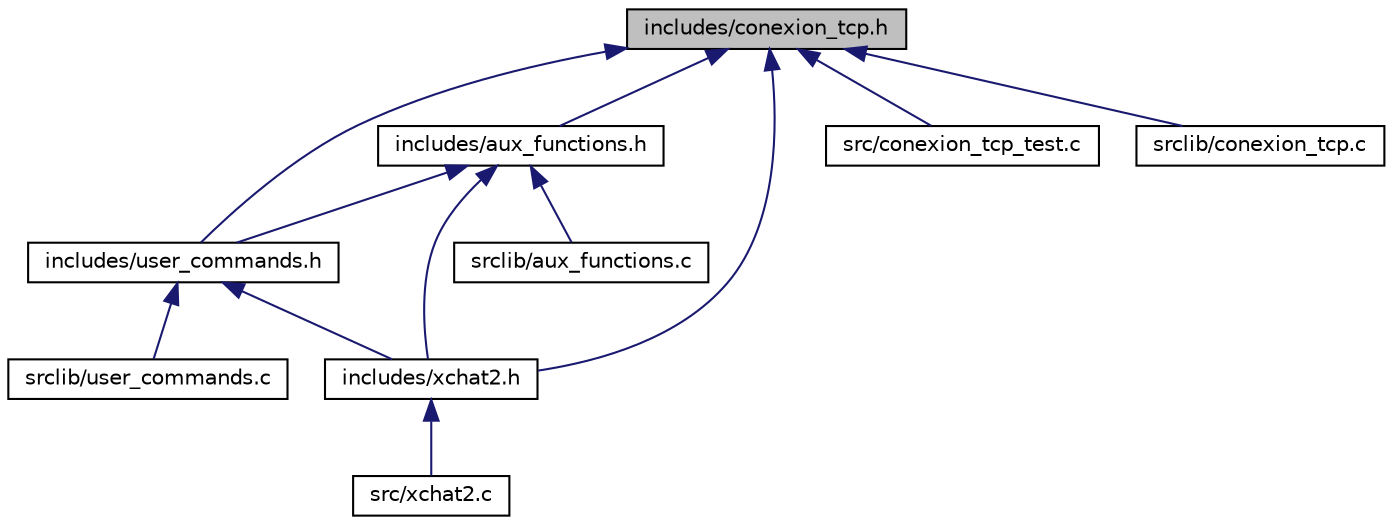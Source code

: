 digraph "includes/conexion_tcp.h"
{
  edge [fontname="Helvetica",fontsize="10",labelfontname="Helvetica",labelfontsize="10"];
  node [fontname="Helvetica",fontsize="10",shape=record];
  Node1 [label="includes/conexion_tcp.h",height=0.2,width=0.4,color="black", fillcolor="grey75", style="filled", fontcolor="black"];
  Node1 -> Node2 [dir="back",color="midnightblue",fontsize="10",style="solid",fontname="Helvetica"];
  Node2 [label="includes/aux_functions.h",height=0.2,width=0.4,color="black", fillcolor="white", style="filled",URL="$aux__functions_8h.html",tooltip="Declaraciones de funciones, definición de tipos: implementación de funciones auxiliares de xchat2..."];
  Node2 -> Node3 [dir="back",color="midnightblue",fontsize="10",style="solid",fontname="Helvetica"];
  Node3 [label="includes/user_commands.h",height=0.2,width=0.4,color="black", fillcolor="white", style="filled",URL="$user__commands_8h.html",tooltip="Declaraciones de funciones, definición de tipos: implementación de funciones IRC de usuario..."];
  Node3 -> Node4 [dir="back",color="midnightblue",fontsize="10",style="solid",fontname="Helvetica"];
  Node4 [label="includes/xchat2.h",height=0.2,width=0.4,color="black", fillcolor="white", style="filled",URL="$xchat2_8h.html",tooltip="Declaraciones de funciones, definición de tipos: implementación de los callbacks de xchat2..."];
  Node4 -> Node5 [dir="back",color="midnightblue",fontsize="10",style="solid",fontname="Helvetica"];
  Node5 [label="src/xchat2.c",height=0.2,width=0.4,color="black", fillcolor="white", style="filled",URL="$xchat2_8c.html",tooltip="Fichero con principalmente la implementación de los callbacks de xchat2. "];
  Node3 -> Node6 [dir="back",color="midnightblue",fontsize="10",style="solid",fontname="Helvetica"];
  Node6 [label="srclib/user_commands.c",height=0.2,width=0.4,color="black", fillcolor="white", style="filled",URL="$user__commands_8c.html",tooltip="Implementacion de las funciones IRC de usuario de xchat2. "];
  Node2 -> Node4 [dir="back",color="midnightblue",fontsize="10",style="solid",fontname="Helvetica"];
  Node2 -> Node7 [dir="back",color="midnightblue",fontsize="10",style="solid",fontname="Helvetica"];
  Node7 [label="srclib/aux_functions.c",height=0.2,width=0.4,color="black", fillcolor="white", style="filled",URL="$aux__functions_8c.html",tooltip="Implementacion de las funciones auxiliares de xchat2. "];
  Node1 -> Node3 [dir="back",color="midnightblue",fontsize="10",style="solid",fontname="Helvetica"];
  Node1 -> Node4 [dir="back",color="midnightblue",fontsize="10",style="solid",fontname="Helvetica"];
  Node1 -> Node8 [dir="back",color="midnightblue",fontsize="10",style="solid",fontname="Helvetica"];
  Node8 [label="src/conexion_tcp_test.c",height=0.2,width=0.4,color="black", fillcolor="white", style="filled",URL="$conexion__tcp__test_8c.html"];
  Node1 -> Node9 [dir="back",color="midnightblue",fontsize="10",style="solid",fontname="Helvetica"];
  Node9 [label="srclib/conexion_tcp.c",height=0.2,width=0.4,color="black", fillcolor="white", style="filled",URL="$conexion__tcp_8c.html",tooltip="Implementacion de la liberia para conexiones TCP. "];
}
